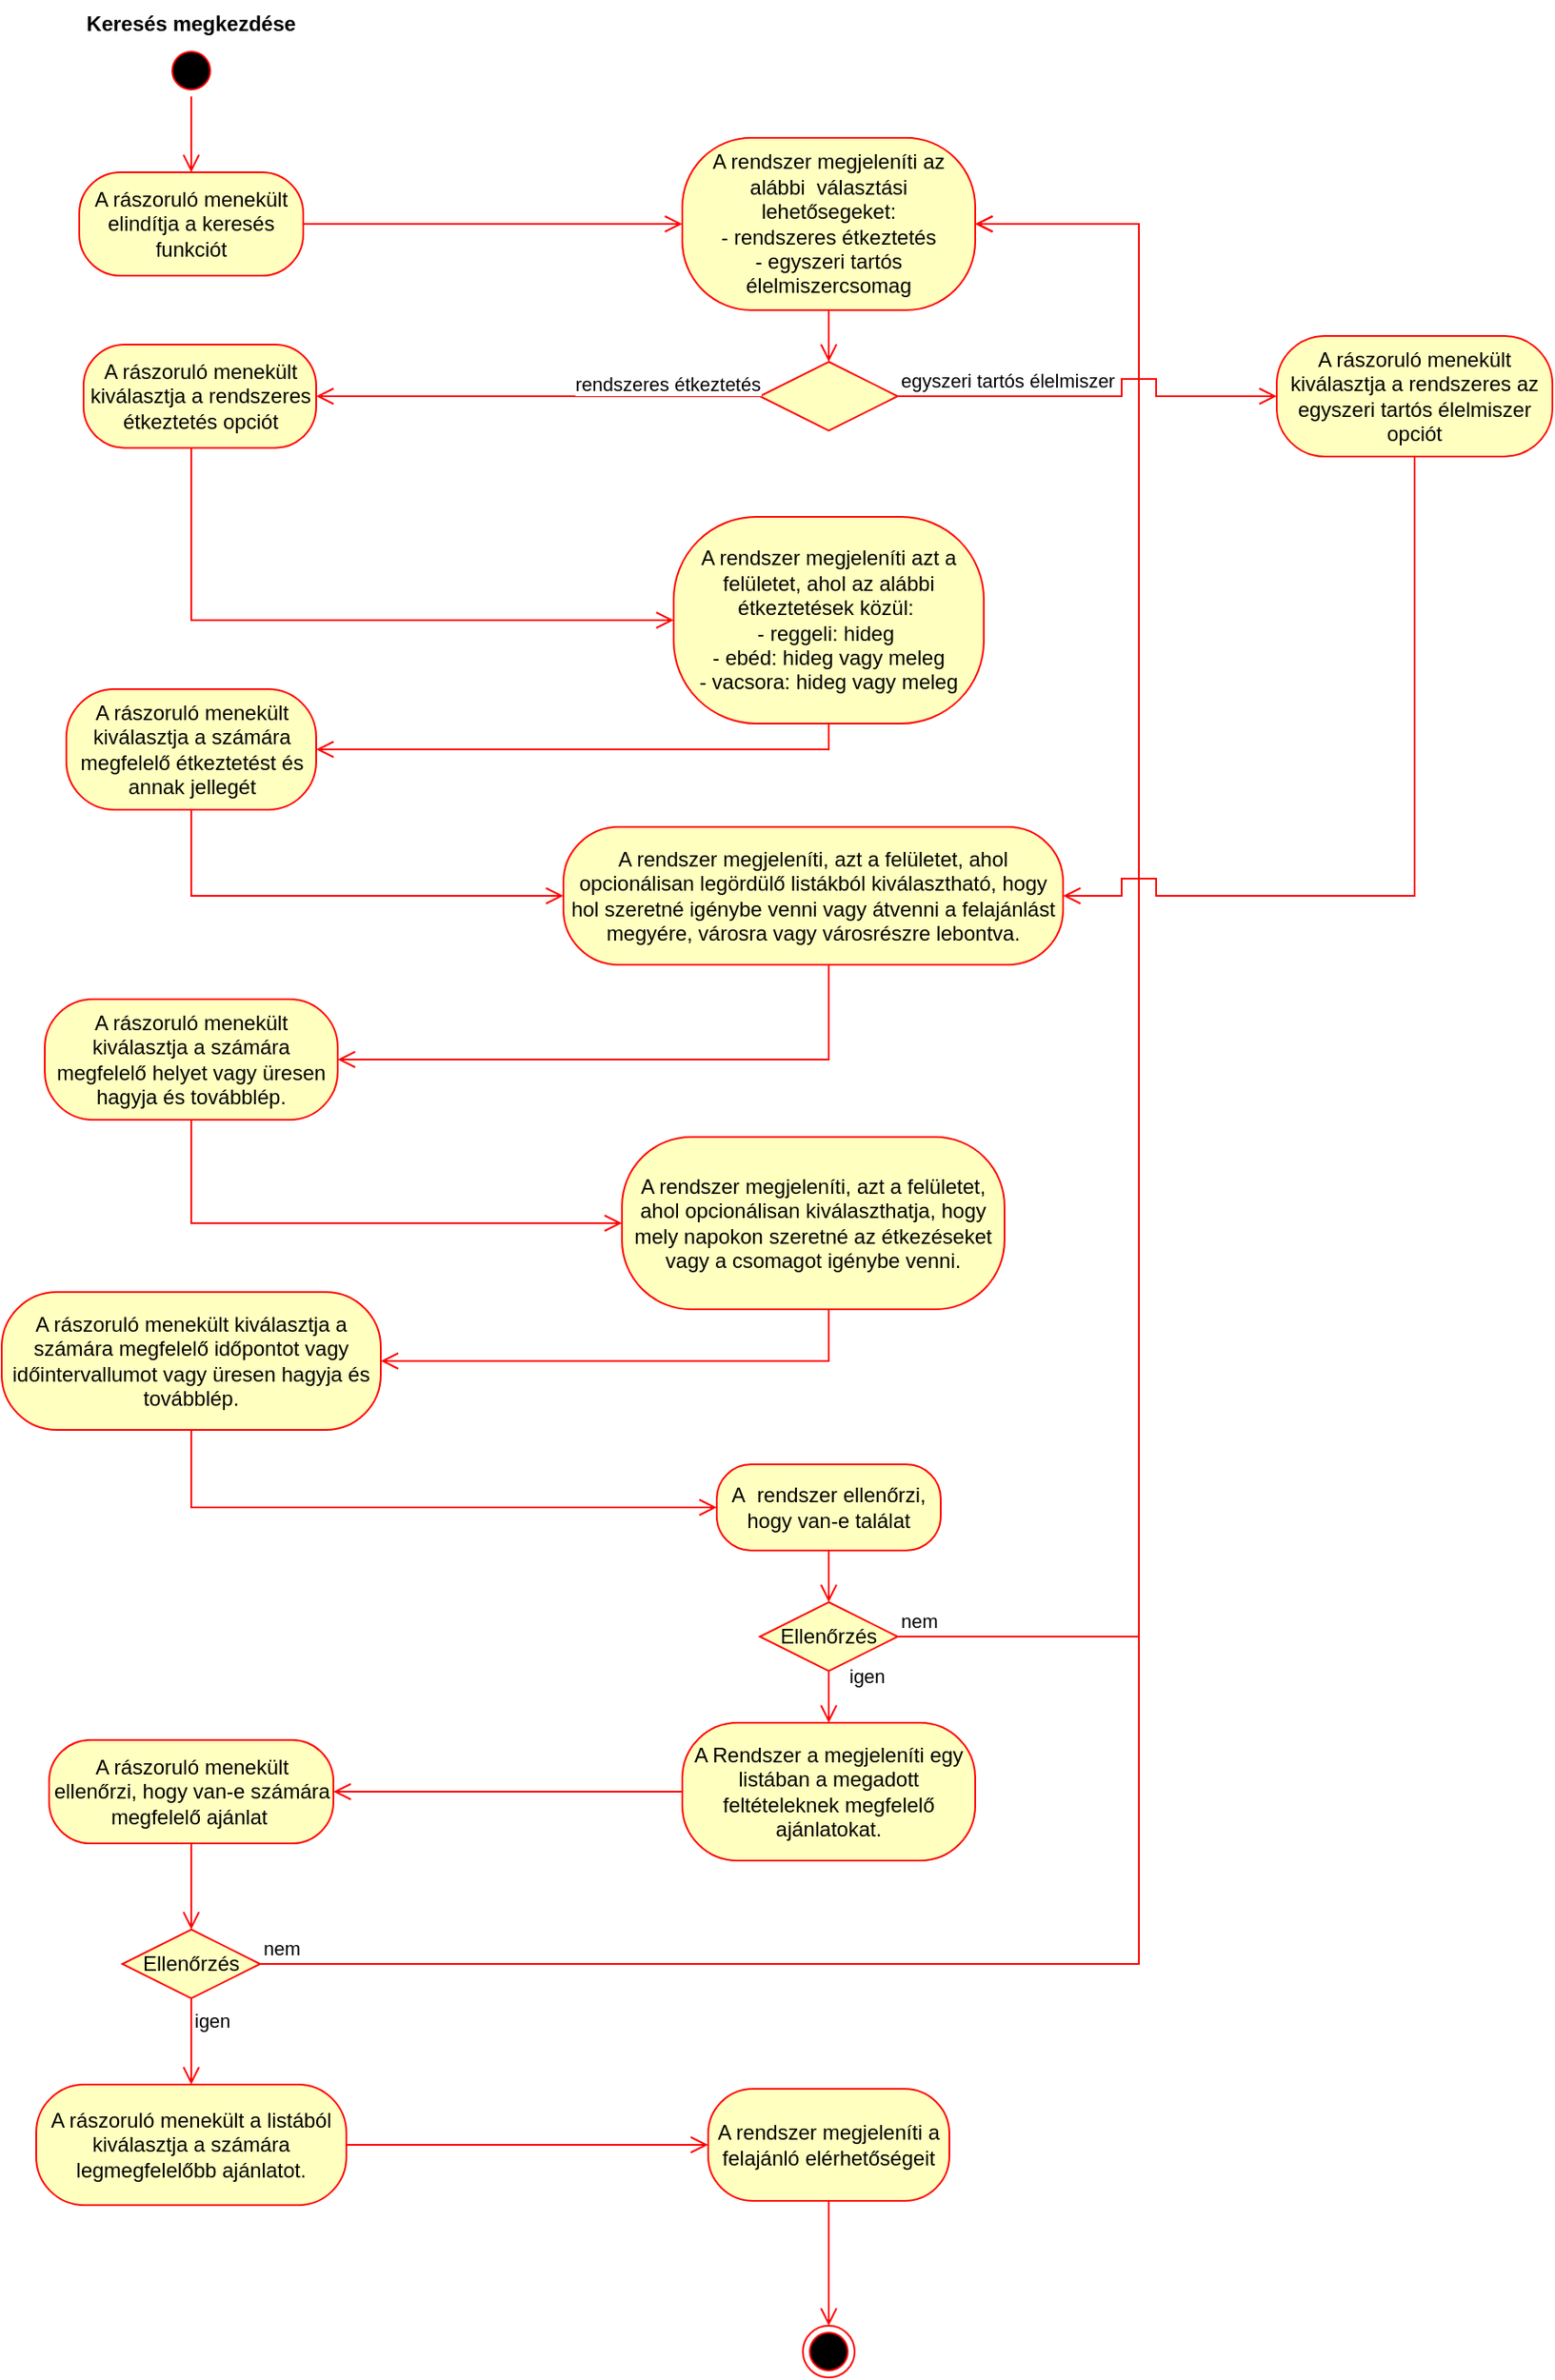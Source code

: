 <mxfile version="17.4.2" type="device"><diagram id="WLF_fw2tGOqZwCMCF5b-" name="1 oldal"><mxGraphModel dx="2004" dy="1573" grid="1" gridSize="10" guides="1" tooltips="1" connect="1" arrows="1" fold="1" page="1" pageScale="1" pageWidth="1169" pageHeight="1654" math="0" shadow="0"><root><mxCell id="0"/><mxCell id="1" parent="0"/><mxCell id="uLmLIvYLjy_oFtjhLg-Q-6" value="" style="ellipse;html=1;shape=startState;fillColor=#000000;strokeColor=#ff0000;" vertex="1" parent="1"><mxGeometry x="245" y="66" width="30" height="30" as="geometry"/></mxCell><mxCell id="uLmLIvYLjy_oFtjhLg-Q-7" value="" style="edgeStyle=orthogonalEdgeStyle;html=1;verticalAlign=bottom;endArrow=open;endSize=8;strokeColor=#ff0000;rounded=0;" edge="1" source="uLmLIvYLjy_oFtjhLg-Q-6" parent="1" target="uLmLIvYLjy_oFtjhLg-Q-16"><mxGeometry relative="1" as="geometry"><mxPoint x="260" y="156" as="targetPoint"/></mxGeometry></mxCell><mxCell id="uLmLIvYLjy_oFtjhLg-Q-8" value="Keresés megkezdése" style="text;align=center;fontStyle=1;verticalAlign=middle;spacingLeft=3;spacingRight=3;strokeColor=none;rotatable=0;points=[[0,0.5],[1,0.5]];portConstraint=eastwest;" vertex="1" parent="1"><mxGeometry x="220" y="40" width="80" height="26" as="geometry"/></mxCell><mxCell id="uLmLIvYLjy_oFtjhLg-Q-14" value="A rendszer megjeleníti az alábbi&amp;nbsp; választási lehetősegeket:&lt;br&gt;- rendszeres étkeztetés&lt;br&gt;- egyszeri tartós élelmiszercsomag" style="rounded=1;whiteSpace=wrap;html=1;arcSize=40;fontColor=#000000;fillColor=#ffffc0;strokeColor=#ff0000;" vertex="1" parent="1"><mxGeometry x="545" y="120" width="170" height="100" as="geometry"/></mxCell><mxCell id="uLmLIvYLjy_oFtjhLg-Q-15" value="" style="edgeStyle=orthogonalEdgeStyle;html=1;verticalAlign=bottom;endArrow=open;endSize=8;strokeColor=#ff0000;rounded=0;entryX=0.5;entryY=0;entryDx=0;entryDy=0;" edge="1" source="uLmLIvYLjy_oFtjhLg-Q-14" parent="1" target="uLmLIvYLjy_oFtjhLg-Q-49"><mxGeometry relative="1" as="geometry"><mxPoint x="630" y="340" as="targetPoint"/><Array as="points"/></mxGeometry></mxCell><mxCell id="uLmLIvYLjy_oFtjhLg-Q-16" value="A rászoruló menekült elindítja a keresés funkciót" style="rounded=1;whiteSpace=wrap;html=1;arcSize=40;fontColor=#000000;fillColor=#ffffc0;strokeColor=#ff0000;" vertex="1" parent="1"><mxGeometry x="195" y="140" width="130" height="60" as="geometry"/></mxCell><mxCell id="uLmLIvYLjy_oFtjhLg-Q-18" value="A rászoruló menekült kiválasztja a rendszeres étkeztetés opciót" style="rounded=1;whiteSpace=wrap;html=1;arcSize=40;fontColor=#000000;fillColor=#ffffc0;strokeColor=#ff0000;" vertex="1" parent="1"><mxGeometry x="197.5" y="240" width="135" height="60" as="geometry"/></mxCell><mxCell id="uLmLIvYLjy_oFtjhLg-Q-22" value="" style="edgeStyle=orthogonalEdgeStyle;html=1;verticalAlign=bottom;endArrow=open;endSize=8;strokeColor=#ff0000;rounded=0;exitX=1;exitY=0.5;exitDx=0;exitDy=0;entryX=0;entryY=0.5;entryDx=0;entryDy=0;" edge="1" source="uLmLIvYLjy_oFtjhLg-Q-16" parent="1" target="uLmLIvYLjy_oFtjhLg-Q-14"><mxGeometry relative="1" as="geometry"><mxPoint x="550" y="360" as="targetPoint"/><Array as="points"><mxPoint x="460" y="170"/><mxPoint x="460" y="170"/></Array></mxGeometry></mxCell><mxCell id="uLmLIvYLjy_oFtjhLg-Q-23" value="" style="edgeStyle=orthogonalEdgeStyle;html=1;verticalAlign=bottom;endArrow=open;endSize=8;strokeColor=#ff0000;rounded=0;entryX=0;entryY=0.5;entryDx=0;entryDy=0;" edge="1" parent="1" target="uLmLIvYLjy_oFtjhLg-Q-27"><mxGeometry relative="1" as="geometry"><mxPoint x="545" y="400" as="targetPoint"/><mxPoint x="260" y="300" as="sourcePoint"/><Array as="points"><mxPoint x="260" y="400"/></Array></mxGeometry></mxCell><mxCell id="uLmLIvYLjy_oFtjhLg-Q-27" value="A rendszer megjeleníti azt a felületet, ahol az alábbi étkeztetések közül:&amp;nbsp;&lt;br&gt;- reggeli: hideg&amp;nbsp;&lt;br&gt;- ebéd: hideg vagy meleg&lt;br&gt;- vacsora: hideg vagy meleg" style="rounded=1;whiteSpace=wrap;html=1;arcSize=40;fontColor=#000000;fillColor=#ffffc0;strokeColor=#ff0000;" vertex="1" parent="1"><mxGeometry x="540" y="340" width="180" height="120" as="geometry"/></mxCell><mxCell id="uLmLIvYLjy_oFtjhLg-Q-28" value="" style="edgeStyle=orthogonalEdgeStyle;html=1;verticalAlign=bottom;endArrow=open;endSize=8;strokeColor=#ff0000;rounded=0;entryX=1;entryY=0.5;entryDx=0;entryDy=0;" edge="1" source="uLmLIvYLjy_oFtjhLg-Q-27" parent="1" target="uLmLIvYLjy_oFtjhLg-Q-29"><mxGeometry relative="1" as="geometry"><mxPoint x="840" y="410" as="targetPoint"/><Array as="points"><mxPoint x="630" y="475"/></Array></mxGeometry></mxCell><mxCell id="uLmLIvYLjy_oFtjhLg-Q-29" value="A rászoruló menekült kiválasztja a számára megfelelő étkeztetést és annak jellegét" style="rounded=1;whiteSpace=wrap;html=1;arcSize=40;fontColor=#000000;fillColor=#ffffc0;strokeColor=#ff0000;" vertex="1" parent="1"><mxGeometry x="187.5" y="440" width="145" height="70" as="geometry"/></mxCell><mxCell id="uLmLIvYLjy_oFtjhLg-Q-30" value="" style="edgeStyle=orthogonalEdgeStyle;html=1;verticalAlign=bottom;endArrow=open;endSize=8;strokeColor=#ff0000;rounded=0;entryX=0;entryY=0.5;entryDx=0;entryDy=0;" edge="1" source="uLmLIvYLjy_oFtjhLg-Q-29" parent="1" target="uLmLIvYLjy_oFtjhLg-Q-31"><mxGeometry relative="1" as="geometry"><mxPoint x="265" y="580" as="targetPoint"/><Array as="points"><mxPoint x="260" y="560"/></Array></mxGeometry></mxCell><mxCell id="uLmLIvYLjy_oFtjhLg-Q-31" value="A rendszer megjeleníti, azt a felületet, ahol opcionálisan legördülő listákból kiválasztható, hogy hol szeretné igénybe venni vagy átvenni a felajánlást megyére, városra vagy városrészre lebontva." style="rounded=1;whiteSpace=wrap;html=1;arcSize=40;fontColor=#000000;fillColor=#ffffc0;strokeColor=#ff0000;" vertex="1" parent="1"><mxGeometry x="476" y="520" width="290" height="80" as="geometry"/></mxCell><mxCell id="uLmLIvYLjy_oFtjhLg-Q-32" value="" style="edgeStyle=orthogonalEdgeStyle;html=1;verticalAlign=bottom;endArrow=open;endSize=8;strokeColor=#ff0000;rounded=0;entryX=1;entryY=0.5;entryDx=0;entryDy=0;" edge="1" source="uLmLIvYLjy_oFtjhLg-Q-31" parent="1" target="uLmLIvYLjy_oFtjhLg-Q-33"><mxGeometry relative="1" as="geometry"><mxPoint x="620" y="730" as="targetPoint"/><Array as="points"><mxPoint x="630" y="655"/></Array></mxGeometry></mxCell><mxCell id="uLmLIvYLjy_oFtjhLg-Q-33" value="A rászoruló menekült kiválasztja a számára megfelelő helyet vagy üresen hagyja és továbblép." style="rounded=1;whiteSpace=wrap;html=1;arcSize=40;fontColor=#000000;fillColor=#ffffc0;strokeColor=#ff0000;" vertex="1" parent="1"><mxGeometry x="175" y="620" width="170" height="70" as="geometry"/></mxCell><mxCell id="uLmLIvYLjy_oFtjhLg-Q-34" value="" style="edgeStyle=orthogonalEdgeStyle;html=1;verticalAlign=bottom;endArrow=open;endSize=8;strokeColor=#ff0000;rounded=0;entryX=0;entryY=0.5;entryDx=0;entryDy=0;" edge="1" source="uLmLIvYLjy_oFtjhLg-Q-33" parent="1" target="uLmLIvYLjy_oFtjhLg-Q-35"><mxGeometry relative="1" as="geometry"><mxPoint x="260" y="740" as="targetPoint"/><Array as="points"><mxPoint x="260" y="750"/></Array></mxGeometry></mxCell><mxCell id="uLmLIvYLjy_oFtjhLg-Q-35" value="A rendszer megjeleníti, azt a felületet, ahol opcionálisan kiválaszthatja, hogy mely napokon szeretné az étkezéseket vagy a csomagot igénybe venni." style="rounded=1;whiteSpace=wrap;html=1;arcSize=40;fontColor=#000000;fillColor=#ffffc0;strokeColor=#ff0000;" vertex="1" parent="1"><mxGeometry x="510" y="700" width="222" height="100" as="geometry"/></mxCell><mxCell id="uLmLIvYLjy_oFtjhLg-Q-36" value="" style="edgeStyle=orthogonalEdgeStyle;html=1;verticalAlign=bottom;endArrow=open;endSize=8;strokeColor=#ff0000;rounded=0;exitX=0.5;exitY=1;exitDx=0;exitDy=0;entryX=1;entryY=0.5;entryDx=0;entryDy=0;" edge="1" source="uLmLIvYLjy_oFtjhLg-Q-35" parent="1" target="uLmLIvYLjy_oFtjhLg-Q-40"><mxGeometry relative="1" as="geometry"><mxPoint x="385" y="820" as="targetPoint"/><Array as="points"><mxPoint x="630" y="830"/></Array></mxGeometry></mxCell><mxCell id="uLmLIvYLjy_oFtjhLg-Q-37" value="A Rendszer a megjeleníti egy listában a megadott feltételeknek megfelelő ajánlatokat." style="rounded=1;whiteSpace=wrap;html=1;arcSize=40;fontColor=#000000;fillColor=#ffffc0;strokeColor=#ff0000;" vertex="1" parent="1"><mxGeometry x="545" y="1040" width="170" height="80" as="geometry"/></mxCell><mxCell id="uLmLIvYLjy_oFtjhLg-Q-38" value="" style="edgeStyle=orthogonalEdgeStyle;html=1;verticalAlign=bottom;endArrow=open;endSize=8;strokeColor=#ff0000;rounded=0;entryX=1;entryY=0.5;entryDx=0;entryDy=0;" edge="1" source="uLmLIvYLjy_oFtjhLg-Q-37" parent="1" target="uLmLIvYLjy_oFtjhLg-Q-47"><mxGeometry relative="1" as="geometry"><mxPoint x="690" y="1130" as="targetPoint"/></mxGeometry></mxCell><mxCell id="uLmLIvYLjy_oFtjhLg-Q-40" value="A rászoruló menekült kiválasztja a számára megfelelő időpontot vagy időintervallumot vagy üresen hagyja és továbblép." style="rounded=1;whiteSpace=wrap;html=1;arcSize=40;fontColor=#000000;fillColor=#ffffc0;strokeColor=#ff0000;" vertex="1" parent="1"><mxGeometry x="150" y="790" width="220" height="80" as="geometry"/></mxCell><mxCell id="uLmLIvYLjy_oFtjhLg-Q-41" value="" style="edgeStyle=orthogonalEdgeStyle;html=1;verticalAlign=bottom;endArrow=open;endSize=8;strokeColor=#ff0000;rounded=0;exitX=0.5;exitY=1;exitDx=0;exitDy=0;entryX=0;entryY=0.5;entryDx=0;entryDy=0;" edge="1" source="uLmLIvYLjy_oFtjhLg-Q-40" parent="1" target="uLmLIvYLjy_oFtjhLg-Q-45"><mxGeometry relative="1" as="geometry"><mxPoint x="490" y="970" as="targetPoint"/><Array as="points"><mxPoint x="260" y="915"/></Array></mxGeometry></mxCell><mxCell id="uLmLIvYLjy_oFtjhLg-Q-42" value="Ellenőrzés" style="rhombus;whiteSpace=wrap;html=1;fillColor=#ffffc0;strokeColor=#ff0000;" vertex="1" parent="1"><mxGeometry x="590" y="970" width="80" height="40" as="geometry"/></mxCell><mxCell id="uLmLIvYLjy_oFtjhLg-Q-43" value="nem" style="edgeStyle=orthogonalEdgeStyle;html=1;align=left;verticalAlign=bottom;endArrow=open;endSize=8;strokeColor=#ff0000;rounded=0;entryX=1;entryY=0.5;entryDx=0;entryDy=0;" edge="1" source="uLmLIvYLjy_oFtjhLg-Q-42" parent="1" target="uLmLIvYLjy_oFtjhLg-Q-14"><mxGeometry x="-1" relative="1" as="geometry"><mxPoint x="775" y="990" as="targetPoint"/><Array as="points"><mxPoint x="810" y="990"/><mxPoint x="810" y="170"/></Array></mxGeometry></mxCell><mxCell id="uLmLIvYLjy_oFtjhLg-Q-44" value="igen" style="edgeStyle=orthogonalEdgeStyle;html=1;align=left;verticalAlign=top;endArrow=open;endSize=8;strokeColor=#ff0000;rounded=0;" edge="1" source="uLmLIvYLjy_oFtjhLg-Q-42" parent="1" target="uLmLIvYLjy_oFtjhLg-Q-37"><mxGeometry x="-1" y="14" relative="1" as="geometry"><mxPoint x="680" y="1030" as="targetPoint"/><Array as="points"/><mxPoint x="-4" y="-10" as="offset"/></mxGeometry></mxCell><mxCell id="uLmLIvYLjy_oFtjhLg-Q-45" value="A&amp;nbsp; rendszer ellenőrzi, hogy van-e találat" style="rounded=1;whiteSpace=wrap;html=1;arcSize=40;fontColor=#000000;fillColor=#ffffc0;strokeColor=#ff0000;" vertex="1" parent="1"><mxGeometry x="565" y="890" width="130" height="50" as="geometry"/></mxCell><mxCell id="uLmLIvYLjy_oFtjhLg-Q-46" value="" style="edgeStyle=orthogonalEdgeStyle;html=1;verticalAlign=bottom;endArrow=open;endSize=8;strokeColor=#ff0000;rounded=0;entryX=0.5;entryY=0;entryDx=0;entryDy=0;" edge="1" source="uLmLIvYLjy_oFtjhLg-Q-45" parent="1" target="uLmLIvYLjy_oFtjhLg-Q-42"><mxGeometry relative="1" as="geometry"><mxPoint x="605" y="1020" as="targetPoint"/><Array as="points"/></mxGeometry></mxCell><mxCell id="uLmLIvYLjy_oFtjhLg-Q-47" value="A rászoruló menekült ellenőrzi, hogy van-e számára megfelelő ajánlat&amp;nbsp;" style="rounded=1;whiteSpace=wrap;html=1;arcSize=40;fontColor=#000000;fillColor=#ffffc0;strokeColor=#ff0000;" vertex="1" parent="1"><mxGeometry x="177.5" y="1050" width="165" height="60" as="geometry"/></mxCell><mxCell id="uLmLIvYLjy_oFtjhLg-Q-48" value="" style="edgeStyle=orthogonalEdgeStyle;html=1;verticalAlign=bottom;endArrow=open;endSize=8;strokeColor=#ff0000;rounded=0;entryX=0.5;entryY=0;entryDx=0;entryDy=0;" edge="1" source="uLmLIvYLjy_oFtjhLg-Q-47" parent="1" target="uLmLIvYLjy_oFtjhLg-Q-52"><mxGeometry relative="1" as="geometry"><mxPoint x="320" y="1140" as="targetPoint"/></mxGeometry></mxCell><mxCell id="uLmLIvYLjy_oFtjhLg-Q-49" value="" style="rhombus;whiteSpace=wrap;html=1;fillColor=#ffffc0;strokeColor=#ff0000;" vertex="1" parent="1"><mxGeometry x="590" y="250" width="80" height="40" as="geometry"/></mxCell><mxCell id="uLmLIvYLjy_oFtjhLg-Q-50" value="egyszeri tartós élelmiszer" style="edgeStyle=orthogonalEdgeStyle;html=1;align=left;verticalAlign=bottom;endArrow=open;endSize=8;strokeColor=#ff0000;rounded=0;entryX=0;entryY=0.5;entryDx=0;entryDy=0;" edge="1" source="uLmLIvYLjy_oFtjhLg-Q-49" parent="1" target="uLmLIvYLjy_oFtjhLg-Q-61"><mxGeometry x="-1" relative="1" as="geometry"><mxPoint x="850" y="270" as="targetPoint"/><Array as="points"><mxPoint x="800" y="270"/><mxPoint x="800" y="260"/><mxPoint x="820" y="260"/><mxPoint x="820" y="270"/></Array></mxGeometry></mxCell><mxCell id="uLmLIvYLjy_oFtjhLg-Q-51" value="rendszeres étkeztetés" style="edgeStyle=orthogonalEdgeStyle;html=1;align=left;verticalAlign=top;endArrow=open;endSize=8;strokeColor=#ff0000;rounded=0;entryX=1;entryY=0.5;entryDx=0;entryDy=0;" edge="1" source="uLmLIvYLjy_oFtjhLg-Q-49" parent="1" target="uLmLIvYLjy_oFtjhLg-Q-18"><mxGeometry x="-0.146" y="-20" relative="1" as="geometry"><mxPoint x="781" y="390" as="targetPoint"/><mxPoint x="1" as="offset"/></mxGeometry></mxCell><mxCell id="uLmLIvYLjy_oFtjhLg-Q-52" value="Ellenőrzés" style="rhombus;whiteSpace=wrap;html=1;fillColor=#ffffc0;strokeColor=#ff0000;" vertex="1" parent="1"><mxGeometry x="220" y="1160" width="80" height="40" as="geometry"/></mxCell><mxCell id="uLmLIvYLjy_oFtjhLg-Q-53" value="nem" style="edgeStyle=orthogonalEdgeStyle;html=1;align=left;verticalAlign=bottom;endArrow=open;endSize=8;strokeColor=#ff0000;rounded=0;entryX=1;entryY=0.5;entryDx=0;entryDy=0;" edge="1" source="uLmLIvYLjy_oFtjhLg-Q-52" parent="1" target="uLmLIvYLjy_oFtjhLg-Q-14"><mxGeometry x="-1" relative="1" as="geometry"><mxPoint x="820" y="1180" as="targetPoint"/><Array as="points"><mxPoint x="810" y="1180"/><mxPoint x="810" y="170"/></Array></mxGeometry></mxCell><mxCell id="uLmLIvYLjy_oFtjhLg-Q-54" value="igen" style="edgeStyle=orthogonalEdgeStyle;html=1;align=left;verticalAlign=top;endArrow=open;endSize=8;strokeColor=#ff0000;rounded=0;entryX=0.5;entryY=0;entryDx=0;entryDy=0;" edge="1" source="uLmLIvYLjy_oFtjhLg-Q-52" parent="1" target="uLmLIvYLjy_oFtjhLg-Q-56"><mxGeometry x="-1" relative="1" as="geometry"><mxPoint x="370" y="1220" as="targetPoint"/><Array as="points"/></mxGeometry></mxCell><mxCell id="uLmLIvYLjy_oFtjhLg-Q-56" value="A rászoruló menekült a listából kiválasztja a számára legmegfelelőbb ajánlatot." style="rounded=1;whiteSpace=wrap;html=1;arcSize=40;fontColor=#000000;fillColor=#ffffc0;strokeColor=#ff0000;" vertex="1" parent="1"><mxGeometry x="170" y="1250" width="180" height="70" as="geometry"/></mxCell><mxCell id="uLmLIvYLjy_oFtjhLg-Q-57" value="" style="edgeStyle=orthogonalEdgeStyle;html=1;verticalAlign=bottom;endArrow=open;endSize=8;strokeColor=#ff0000;rounded=0;entryX=0;entryY=0.5;entryDx=0;entryDy=0;" edge="1" source="uLmLIvYLjy_oFtjhLg-Q-56" parent="1" target="uLmLIvYLjy_oFtjhLg-Q-58"><mxGeometry relative="1" as="geometry"><mxPoint x="393" y="1470" as="targetPoint"/></mxGeometry></mxCell><mxCell id="uLmLIvYLjy_oFtjhLg-Q-58" value="A rendszer megjeleníti a felajánló elérhetőségeit" style="rounded=1;whiteSpace=wrap;html=1;arcSize=40;fontColor=#000000;fillColor=#ffffc0;strokeColor=#ff0000;" vertex="1" parent="1"><mxGeometry x="560" y="1252.5" width="140" height="65" as="geometry"/></mxCell><mxCell id="uLmLIvYLjy_oFtjhLg-Q-59" value="" style="edgeStyle=orthogonalEdgeStyle;html=1;verticalAlign=bottom;endArrow=open;endSize=8;strokeColor=#ff0000;rounded=0;entryX=0.5;entryY=0;entryDx=0;entryDy=0;" edge="1" source="uLmLIvYLjy_oFtjhLg-Q-58" parent="1" target="uLmLIvYLjy_oFtjhLg-Q-60"><mxGeometry relative="1" as="geometry"><mxPoint x="630" y="1360" as="targetPoint"/></mxGeometry></mxCell><mxCell id="uLmLIvYLjy_oFtjhLg-Q-60" value="" style="ellipse;html=1;shape=endState;fillColor=#000000;strokeColor=#ff0000;" vertex="1" parent="1"><mxGeometry x="615" y="1390" width="30" height="30" as="geometry"/></mxCell><mxCell id="uLmLIvYLjy_oFtjhLg-Q-61" value="A rászoruló menekült kiválasztja a rendszeres az egyszeri tartós élelmiszer opciót" style="rounded=1;whiteSpace=wrap;html=1;arcSize=40;fontColor=#000000;fillColor=#ffffc0;strokeColor=#ff0000;" vertex="1" parent="1"><mxGeometry x="890" y="235" width="160" height="70" as="geometry"/></mxCell><mxCell id="uLmLIvYLjy_oFtjhLg-Q-63" value="" style="edgeStyle=orthogonalEdgeStyle;html=1;verticalAlign=bottom;endArrow=open;endSize=8;strokeColor=#ff0000;rounded=0;exitX=0.5;exitY=1;exitDx=0;exitDy=0;entryX=1;entryY=0.5;entryDx=0;entryDy=0;" edge="1" parent="1" source="uLmLIvYLjy_oFtjhLg-Q-61" target="uLmLIvYLjy_oFtjhLg-Q-31"><mxGeometry relative="1" as="geometry"><mxPoint x="970" y="1080" as="targetPoint"/><mxPoint x="970" y="305" as="sourcePoint"/><Array as="points"><mxPoint x="970" y="560"/><mxPoint x="820" y="560"/><mxPoint x="820" y="550"/><mxPoint x="800" y="550"/><mxPoint x="800" y="560"/><mxPoint x="775" y="560"/></Array></mxGeometry></mxCell></root></mxGraphModel></diagram></mxfile>